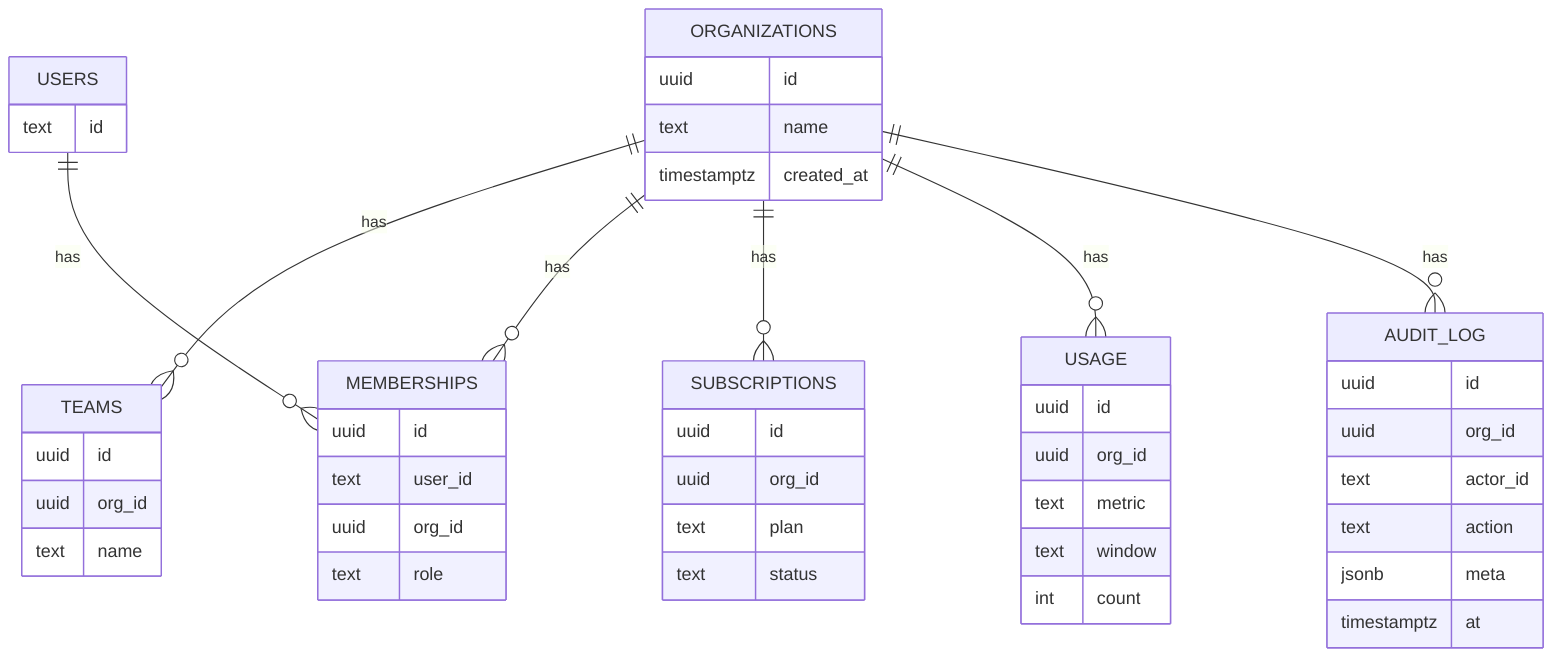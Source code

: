 erDiagram
  ORGANIZATIONS ||--o{ TEAMS : has
  ORGANIZATIONS ||--o{ MEMBERSHIPS : has
  USERS ||--o{ MEMBERSHIPS : has
  ORGANIZATIONS ||--o{ SUBSCRIPTIONS : has
  ORGANIZATIONS ||--o{ USAGE : has
  ORGANIZATIONS ||--o{ AUDIT_LOG : has

  ORGANIZATIONS {
    uuid id
    text name
    timestamptz created_at
  }
  TEAMS {
    uuid id
    uuid org_id
    text name
  }
  USERS {
    text id
  }
  MEMBERSHIPS {
    uuid id
    text user_id
    uuid org_id
    text role
  }
  SUBSCRIPTIONS {
    uuid id
    uuid org_id
    text plan
    text status
  }
  USAGE {
    uuid id
    uuid org_id
    text metric
    text window
    int count
  }
  AUDIT_LOG {
    uuid id
    uuid org_id
    text actor_id
    text action
    jsonb meta
    timestamptz at
  }